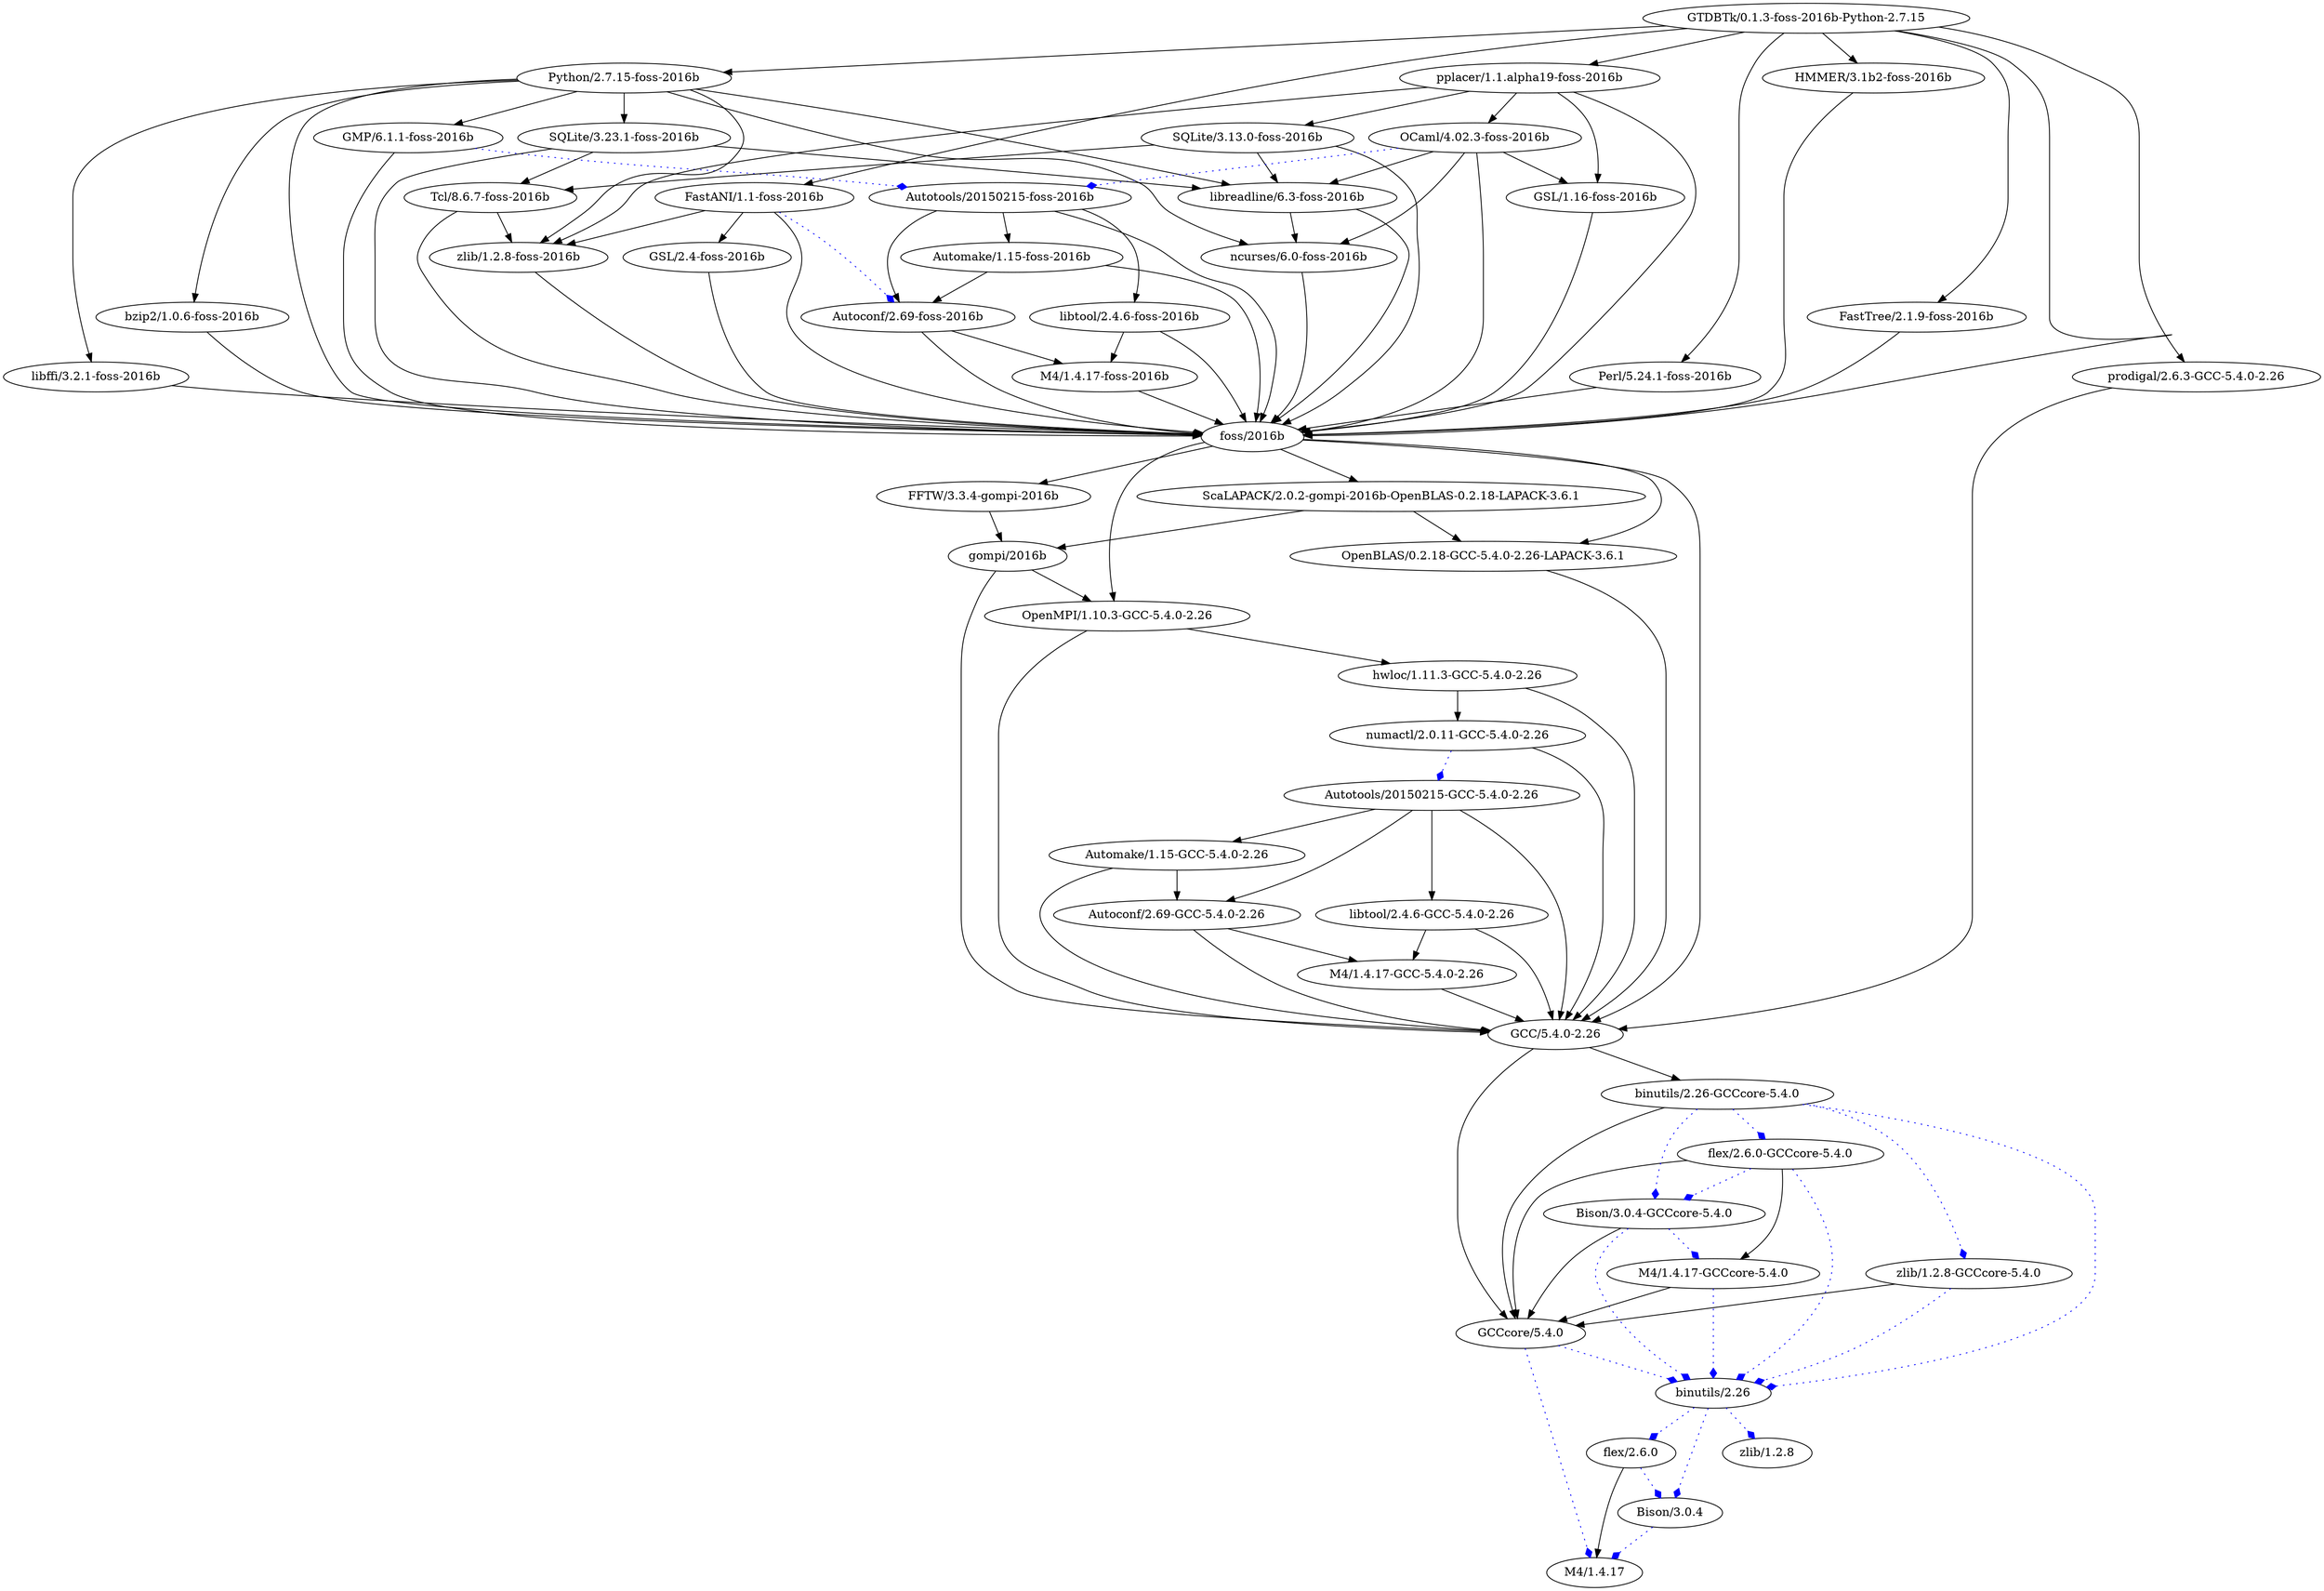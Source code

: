 digraph graphname {
"GMP/6.1.1-foss-2016b";
"zlib/1.2.8-GCCcore-5.4.0";
"flex/2.6.0";
"libreadline/6.3-foss-2016b";
"M4/1.4.17";
"hwloc/1.11.3-GCC-5.4.0-2.26";
"OpenMPI/1.10.3-GCC-5.4.0-2.26";
"zlib/1.2.8";
"Bison/3.0.4";
"M4/1.4.17-foss-2016b";
"flex/2.6.0-GCCcore-5.4.0";
"Autoconf/2.69-GCC-5.4.0-2.26";
"libtool/2.4.6-foss-2016b";
"Automake/1.15-foss-2016b";
"FastTree/2.1.9-foss-2016b";
"Autotools/20150215-foss-2016b";
"prodigal/2.6.3-GCC-5.4.0-2.26";
"Bison/3.0.4-GCCcore-5.4.0";
"gompi/2016b";
"Autoconf/2.69-foss-2016b";
"Python/2.7.15-foss-2016b";
"ncurses/6.0-foss-2016b";
"Autotools/20150215-GCC-5.4.0-2.26";
"SQLite/3.13.0-foss-2016b";
"Tcl/8.6.7-foss-2016b";
"GTDBTk/0.1.3-foss-2016b-Python-2.7.15";
"ScaLAPACK/2.0.2-gompi-2016b-OpenBLAS-0.2.18-LAPACK-3.6.1";
"Perl/5.24.1-foss-2016b";
"OCaml/4.02.3-foss-2016b";
"SQLite/3.23.1-foss-2016b";
"foss/2016b";
"Automake/1.15-GCC-5.4.0-2.26";
"bzip2/1.0.6-foss-2016b";
"libffi/3.2.1-foss-2016b";
"pplacer/1.1.alpha19-foss-2016b";
"GCCcore/5.4.0";
"libtool/2.4.6-GCC-5.4.0-2.26";
"HMMER/3.1b2-foss-2016b";
"GSL/1.16-foss-2016b";
"M4/1.4.17-GCC-5.4.0-2.26";
"zlib/1.2.8-foss-2016b";
"GCC/5.4.0-2.26";
"numactl/2.0.11-GCC-5.4.0-2.26";
"FastANI/1.1-foss-2016b";
"binutils/2.26";
"FFTW/3.3.4-gompi-2016b";
"M4/1.4.17-GCCcore-5.4.0";
"OpenBLAS/0.2.18-GCC-5.4.0-2.26-LAPACK-3.6.1";
"GSL/2.4-foss-2016b";
"binutils/2.26-GCCcore-5.4.0";
"GMP/6.1.1-foss-2016b" -> "Autotools/20150215-foss-2016b"  [color=blue, style=dotted, arrowhead=diamond];
"GMP/6.1.1-foss-2016b" -> "foss/2016b";
"zlib/1.2.8-GCCcore-5.4.0" -> "binutils/2.26"  [color=blue, style=dotted, arrowhead=diamond];
"zlib/1.2.8-GCCcore-5.4.0" -> "GCCcore/5.4.0";
"flex/2.6.0" -> "M4/1.4.17";
"flex/2.6.0" -> "Bison/3.0.4"  [color=blue, style=dotted, arrowhead=diamond];
"libreadline/6.3-foss-2016b" -> "ncurses/6.0-foss-2016b";
"libreadline/6.3-foss-2016b" -> "foss/2016b";
"hwloc/1.11.3-GCC-5.4.0-2.26" -> "numactl/2.0.11-GCC-5.4.0-2.26";
"hwloc/1.11.3-GCC-5.4.0-2.26" -> "GCC/5.4.0-2.26";
"OpenMPI/1.10.3-GCC-5.4.0-2.26" -> "hwloc/1.11.3-GCC-5.4.0-2.26";
"OpenMPI/1.10.3-GCC-5.4.0-2.26" -> "GCC/5.4.0-2.26";
"Bison/3.0.4" -> "M4/1.4.17"  [color=blue, style=dotted, arrowhead=diamond];
"M4/1.4.17-foss-2016b" -> "foss/2016b";
"flex/2.6.0-GCCcore-5.4.0" -> "M4/1.4.17-GCCcore-5.4.0";
"flex/2.6.0-GCCcore-5.4.0" -> "Bison/3.0.4-GCCcore-5.4.0"  [color=blue, style=dotted, arrowhead=diamond];
"flex/2.6.0-GCCcore-5.4.0" -> "binutils/2.26"  [color=blue, style=dotted, arrowhead=diamond];
"flex/2.6.0-GCCcore-5.4.0" -> "GCCcore/5.4.0";
"Autoconf/2.69-GCC-5.4.0-2.26" -> "M4/1.4.17-GCC-5.4.0-2.26";
"Autoconf/2.69-GCC-5.4.0-2.26" -> "GCC/5.4.0-2.26";
"libtool/2.4.6-foss-2016b" -> "M4/1.4.17-foss-2016b";
"libtool/2.4.6-foss-2016b" -> "foss/2016b";
"Automake/1.15-foss-2016b" -> "Autoconf/2.69-foss-2016b";
"Automake/1.15-foss-2016b" -> "foss/2016b";
"FastTree/2.1.9-foss-2016b" -> "foss/2016b";
"Autotools/20150215-foss-2016b" -> "Autoconf/2.69-foss-2016b";
"Autotools/20150215-foss-2016b" -> "Automake/1.15-foss-2016b";
"Autotools/20150215-foss-2016b" -> "libtool/2.4.6-foss-2016b";
"Autotools/20150215-foss-2016b" -> "foss/2016b";
"prodigal/2.6.3-GCC-5.4.0-2.26" -> "GCC/5.4.0-2.26";
"Bison/3.0.4-GCCcore-5.4.0" -> "M4/1.4.17-GCCcore-5.4.0"  [color=blue, style=dotted, arrowhead=diamond];
"Bison/3.0.4-GCCcore-5.4.0" -> "binutils/2.26"  [color=blue, style=dotted, arrowhead=diamond];
"Bison/3.0.4-GCCcore-5.4.0" -> "GCCcore/5.4.0";
"gompi/2016b" -> "GCC/5.4.0-2.26";
"gompi/2016b" -> "OpenMPI/1.10.3-GCC-5.4.0-2.26";
"Autoconf/2.69-foss-2016b" -> "M4/1.4.17-foss-2016b";
"Autoconf/2.69-foss-2016b" -> "foss/2016b";
"Python/2.7.15-foss-2016b" -> "bzip2/1.0.6-foss-2016b";
"Python/2.7.15-foss-2016b" -> "zlib/1.2.8-foss-2016b";
"Python/2.7.15-foss-2016b" -> "libreadline/6.3-foss-2016b";
"Python/2.7.15-foss-2016b" -> "ncurses/6.0-foss-2016b";
"Python/2.7.15-foss-2016b" -> "SQLite/3.23.1-foss-2016b";
"Python/2.7.15-foss-2016b" -> "GMP/6.1.1-foss-2016b";
"Python/2.7.15-foss-2016b" -> "libffi/3.2.1-foss-2016b";
"Python/2.7.15-foss-2016b" -> "foss/2016b";
"ncurses/6.0-foss-2016b" -> "foss/2016b";
"Autotools/20150215-GCC-5.4.0-2.26" -> "Autoconf/2.69-GCC-5.4.0-2.26";
"Autotools/20150215-GCC-5.4.0-2.26" -> "Automake/1.15-GCC-5.4.0-2.26";
"Autotools/20150215-GCC-5.4.0-2.26" -> "libtool/2.4.6-GCC-5.4.0-2.26";
"Autotools/20150215-GCC-5.4.0-2.26" -> "GCC/5.4.0-2.26";
"SQLite/3.13.0-foss-2016b" -> "libreadline/6.3-foss-2016b";
"SQLite/3.13.0-foss-2016b" -> "Tcl/8.6.7-foss-2016b";
"SQLite/3.13.0-foss-2016b" -> "foss/2016b";
"Tcl/8.6.7-foss-2016b" -> "zlib/1.2.8-foss-2016b";
"Tcl/8.6.7-foss-2016b" -> "foss/2016b";
"GTDBTk/0.1.3-foss-2016b-Python-2.7.15" -> "Python/2.7.15-foss-2016b";
"GTDBTk/0.1.3-foss-2016b-Python-2.7.15" -> "Perl/5.24.1-foss-2016b";
"GTDBTk/0.1.3-foss-2016b-Python-2.7.15" -> "prodigal/2.6.3-GCC-5.4.0-2.26";
"GTDBTk/0.1.3-foss-2016b-Python-2.7.15" -> "HMMER/3.1b2-foss-2016b";
"GTDBTk/0.1.3-foss-2016b-Python-2.7.15" -> "pplacer/1.1.alpha19-foss-2016b";
"GTDBTk/0.1.3-foss-2016b-Python-2.7.15" -> "FastANI/1.1-foss-2016b";
"GTDBTk/0.1.3-foss-2016b-Python-2.7.15" -> "FastTree/2.1.9-foss-2016b";
"GTDBTk/0.1.3-foss-2016b-Python-2.7.15" -> "foss/2016b";
"ScaLAPACK/2.0.2-gompi-2016b-OpenBLAS-0.2.18-LAPACK-3.6.1" -> "OpenBLAS/0.2.18-GCC-5.4.0-2.26-LAPACK-3.6.1";
"ScaLAPACK/2.0.2-gompi-2016b-OpenBLAS-0.2.18-LAPACK-3.6.1" -> "gompi/2016b";
"Perl/5.24.1-foss-2016b" -> "foss/2016b";
"OCaml/4.02.3-foss-2016b" -> "ncurses/6.0-foss-2016b";
"OCaml/4.02.3-foss-2016b" -> "libreadline/6.3-foss-2016b";
"OCaml/4.02.3-foss-2016b" -> "GSL/1.16-foss-2016b";
"OCaml/4.02.3-foss-2016b" -> "Autotools/20150215-foss-2016b"  [color=blue, style=dotted, arrowhead=diamond];
"OCaml/4.02.3-foss-2016b" -> "foss/2016b";
"SQLite/3.23.1-foss-2016b" -> "libreadline/6.3-foss-2016b";
"SQLite/3.23.1-foss-2016b" -> "Tcl/8.6.7-foss-2016b";
"SQLite/3.23.1-foss-2016b" -> "foss/2016b";
"foss/2016b" -> "GCC/5.4.0-2.26";
"foss/2016b" -> "OpenMPI/1.10.3-GCC-5.4.0-2.26";
"foss/2016b" -> "OpenBLAS/0.2.18-GCC-5.4.0-2.26-LAPACK-3.6.1";
"foss/2016b" -> "FFTW/3.3.4-gompi-2016b";
"foss/2016b" -> "ScaLAPACK/2.0.2-gompi-2016b-OpenBLAS-0.2.18-LAPACK-3.6.1";
"Automake/1.15-GCC-5.4.0-2.26" -> "Autoconf/2.69-GCC-5.4.0-2.26";
"Automake/1.15-GCC-5.4.0-2.26" -> "GCC/5.4.0-2.26";
"bzip2/1.0.6-foss-2016b" -> "foss/2016b";
"libffi/3.2.1-foss-2016b" -> "foss/2016b";
"pplacer/1.1.alpha19-foss-2016b" -> "OCaml/4.02.3-foss-2016b";
"pplacer/1.1.alpha19-foss-2016b" -> "zlib/1.2.8-foss-2016b";
"pplacer/1.1.alpha19-foss-2016b" -> "GSL/1.16-foss-2016b";
"pplacer/1.1.alpha19-foss-2016b" -> "SQLite/3.13.0-foss-2016b";
"pplacer/1.1.alpha19-foss-2016b" -> "foss/2016b";
"GCCcore/5.4.0" -> "binutils/2.26"  [color=blue, style=dotted, arrowhead=diamond];
"GCCcore/5.4.0" -> "M4/1.4.17"  [color=blue, style=dotted, arrowhead=diamond];
"libtool/2.4.6-GCC-5.4.0-2.26" -> "M4/1.4.17-GCC-5.4.0-2.26";
"libtool/2.4.6-GCC-5.4.0-2.26" -> "GCC/5.4.0-2.26";
"HMMER/3.1b2-foss-2016b" -> "foss/2016b";
"GSL/1.16-foss-2016b" -> "foss/2016b";
"M4/1.4.17-GCC-5.4.0-2.26" -> "GCC/5.4.0-2.26";
"zlib/1.2.8-foss-2016b" -> "foss/2016b";
"GCC/5.4.0-2.26" -> "GCCcore/5.4.0";
"GCC/5.4.0-2.26" -> "binutils/2.26-GCCcore-5.4.0";
"numactl/2.0.11-GCC-5.4.0-2.26" -> "Autotools/20150215-GCC-5.4.0-2.26"  [color=blue, style=dotted, arrowhead=diamond];
"numactl/2.0.11-GCC-5.4.0-2.26" -> "GCC/5.4.0-2.26";
"FastANI/1.1-foss-2016b" -> "GSL/2.4-foss-2016b";
"FastANI/1.1-foss-2016b" -> "zlib/1.2.8-foss-2016b";
"FastANI/1.1-foss-2016b" -> "Autoconf/2.69-foss-2016b"  [color=blue, style=dotted, arrowhead=diamond];
"FastANI/1.1-foss-2016b" -> "foss/2016b";
"binutils/2.26" -> "flex/2.6.0"  [color=blue, style=dotted, arrowhead=diamond];
"binutils/2.26" -> "Bison/3.0.4"  [color=blue, style=dotted, arrowhead=diamond];
"binutils/2.26" -> "zlib/1.2.8"  [color=blue, style=dotted, arrowhead=diamond];
"FFTW/3.3.4-gompi-2016b" -> "gompi/2016b";
"M4/1.4.17-GCCcore-5.4.0" -> "binutils/2.26"  [color=blue, style=dotted, arrowhead=diamond];
"M4/1.4.17-GCCcore-5.4.0" -> "GCCcore/5.4.0";
"OpenBLAS/0.2.18-GCC-5.4.0-2.26-LAPACK-3.6.1" -> "GCC/5.4.0-2.26";
"GSL/2.4-foss-2016b" -> "foss/2016b";
"binutils/2.26-GCCcore-5.4.0" -> "flex/2.6.0-GCCcore-5.4.0"  [color=blue, style=dotted, arrowhead=diamond];
"binutils/2.26-GCCcore-5.4.0" -> "Bison/3.0.4-GCCcore-5.4.0"  [color=blue, style=dotted, arrowhead=diamond];
"binutils/2.26-GCCcore-5.4.0" -> "zlib/1.2.8-GCCcore-5.4.0"  [color=blue, style=dotted, arrowhead=diamond];
"binutils/2.26-GCCcore-5.4.0" -> "binutils/2.26"  [color=blue, style=dotted, arrowhead=diamond];
"binutils/2.26-GCCcore-5.4.0" -> "GCCcore/5.4.0";
}
